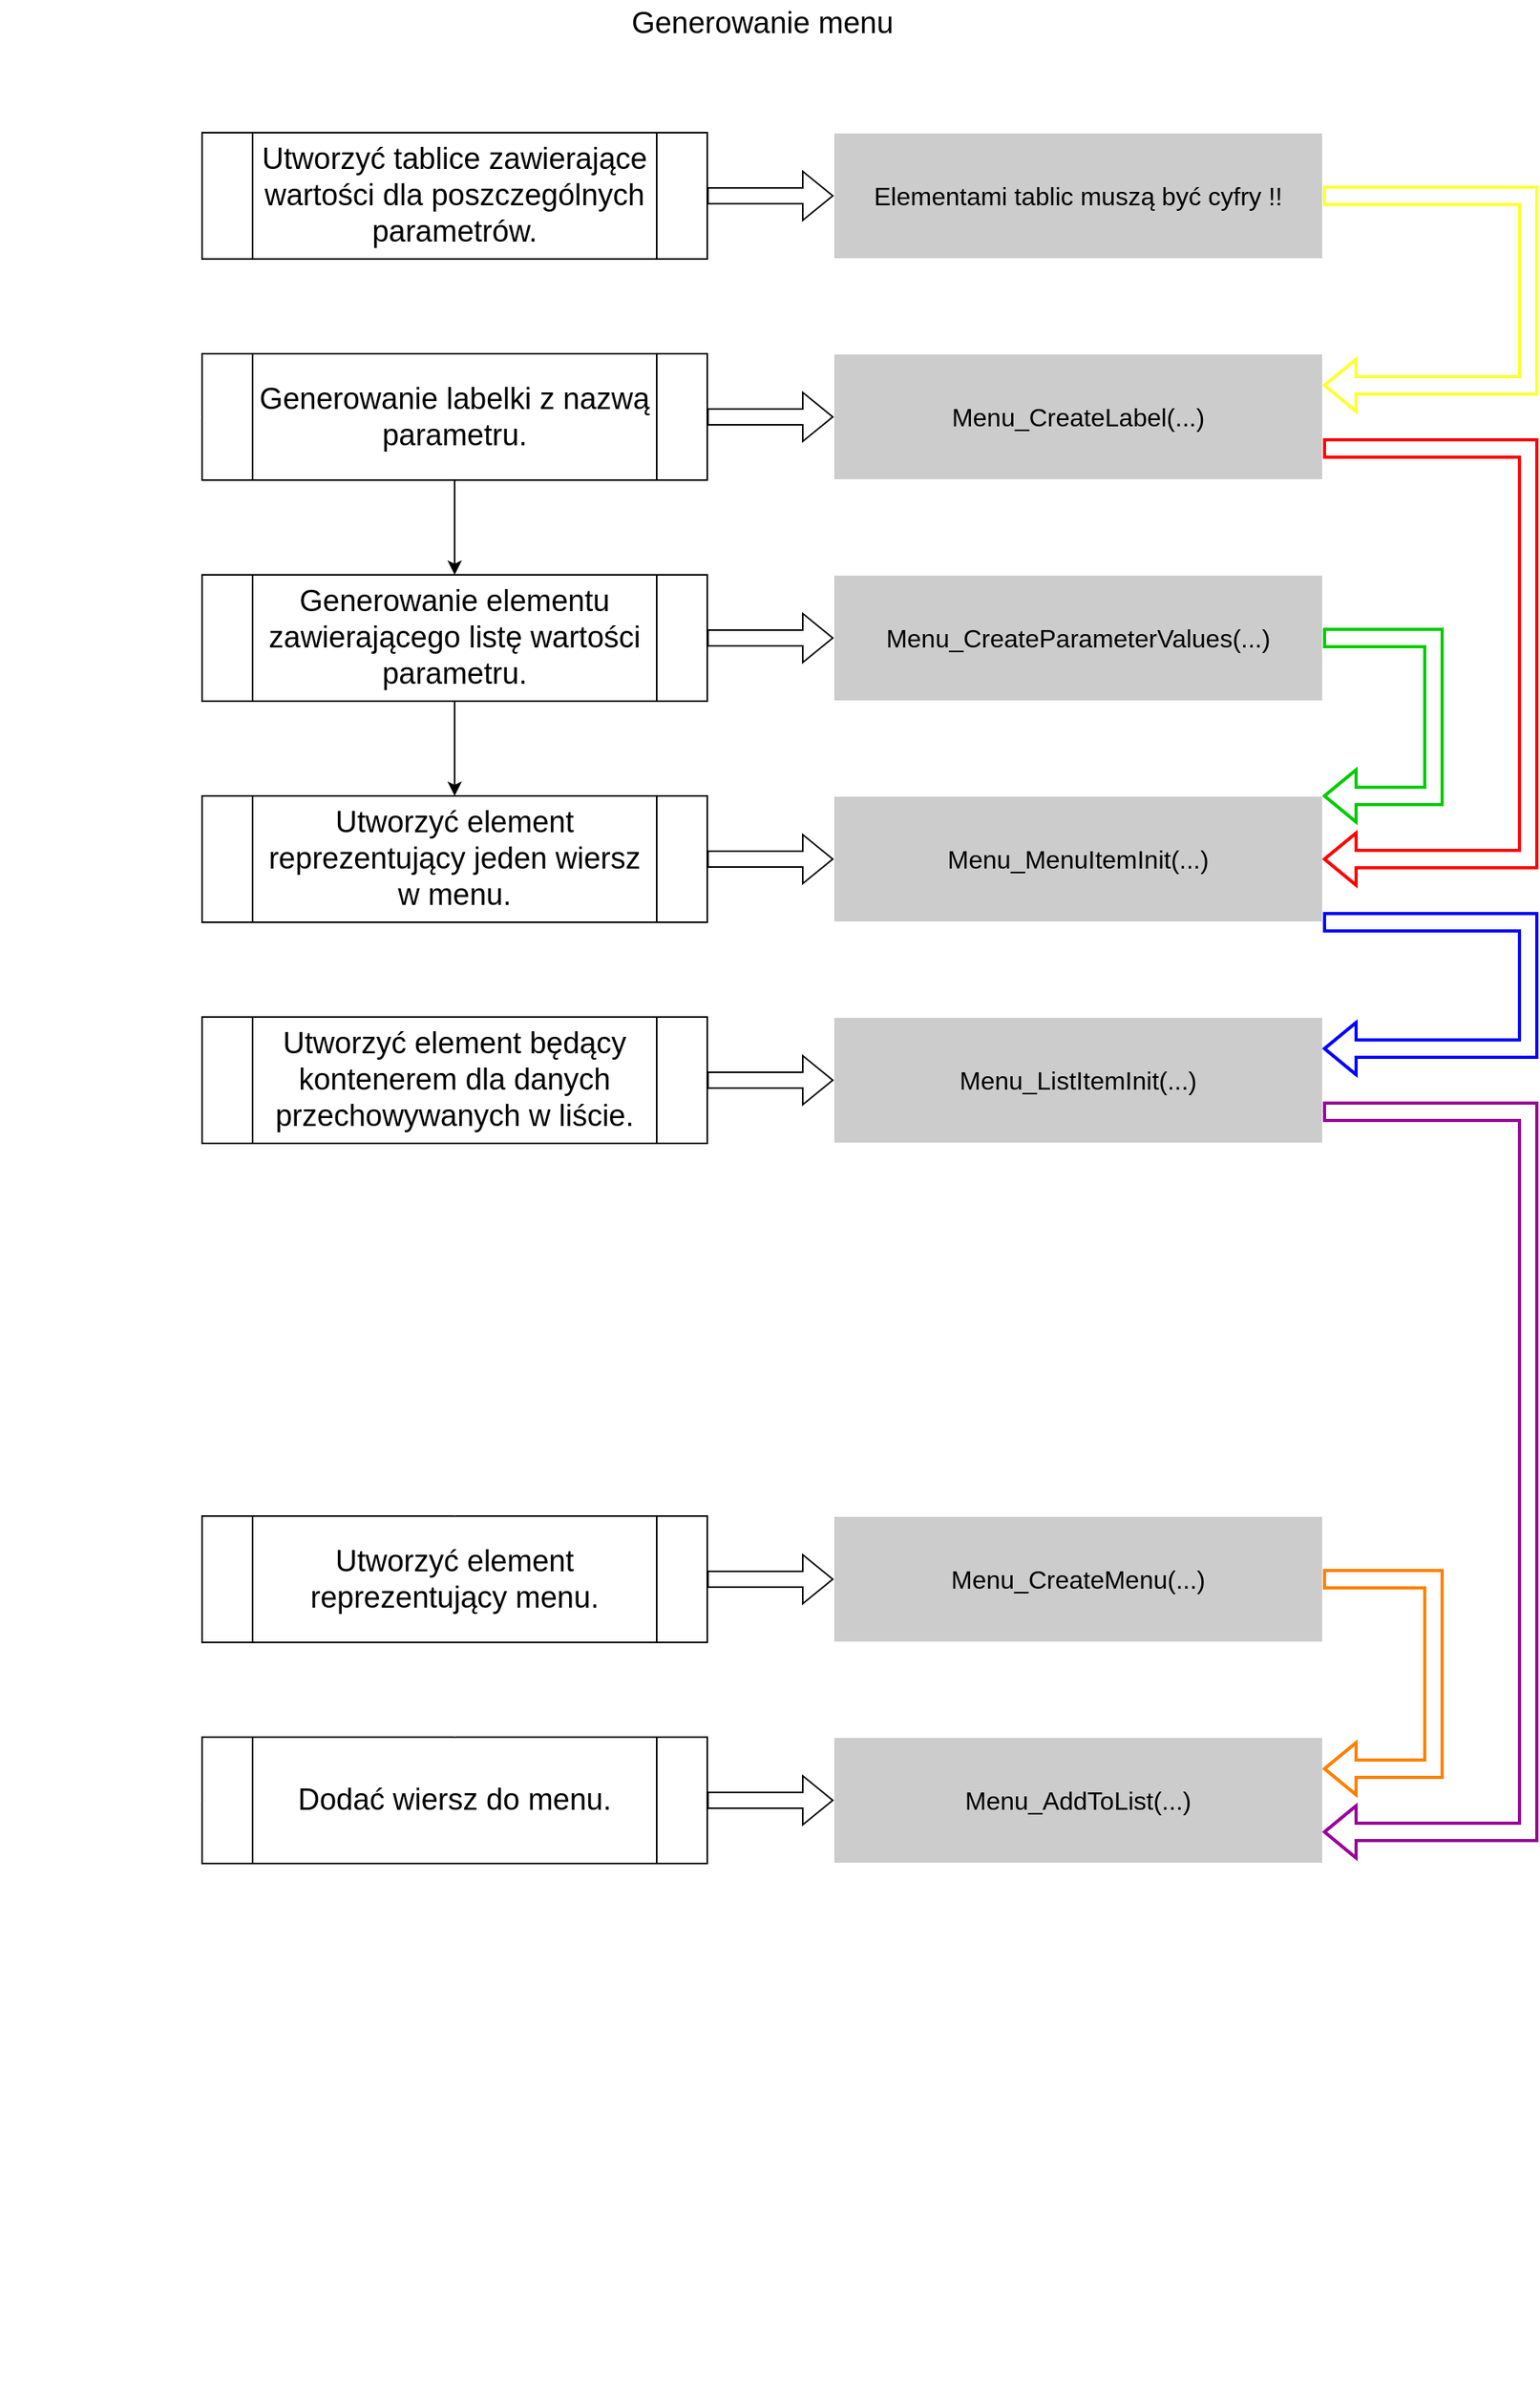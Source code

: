 <mxfile version="20.6.2" type="device"><diagram id="qEOmF7UShxrDqKL6r8-6" name="Strona-1"><mxGraphModel dx="2812" dy="1636" grid="1" gridSize="10" guides="1" tooltips="1" connect="1" arrows="1" fold="1" page="1" pageScale="1" pageWidth="1169" pageHeight="1654" math="0" shadow="0"><root><mxCell id="0"/><mxCell id="1" parent="0"/><mxCell id="T4wCU8t0NNzomqfFm0ht-1" value="Generowanie menu" style="text;html=1;strokeColor=none;fillColor=none;align=center;verticalAlign=middle;whiteSpace=wrap;rounded=0;fontSize=19;" vertex="1" parent="1"><mxGeometry x="445" y="10" width="200" height="30" as="geometry"/></mxCell><mxCell id="T4wCU8t0NNzomqfFm0ht-69" value="" style="edgeStyle=orthogonalEdgeStyle;rounded=0;orthogonalLoop=1;jettySize=auto;html=1;strokeColor=#FFFFFF;strokeWidth=1;fontSize=19;fontColor=#FFFFFF;" edge="1" parent="1" source="T4wCU8t0NNzomqfFm0ht-3" target="T4wCU8t0NNzomqfFm0ht-9"><mxGeometry relative="1" as="geometry"/></mxCell><mxCell id="T4wCU8t0NNzomqfFm0ht-3" value="Utworzyć tablice zawierające wartości dla poszczególnych parametrów." style="shape=process;whiteSpace=wrap;html=1;backgroundOutline=1;fontSize=19;" vertex="1" parent="1"><mxGeometry x="190" y="94" width="320" height="80" as="geometry"/></mxCell><mxCell id="T4wCU8t0NNzomqfFm0ht-5" value="Elementami tablic muszą być cyfry !!" style="rounded=0;whiteSpace=wrap;html=1;strokeColor=#FFFFFF;fontSize=16;fillColor=#CCCCCC;fontColor=#000000;" vertex="1" parent="1"><mxGeometry x="590" y="94" width="310" height="80" as="geometry"/></mxCell><mxCell id="T4wCU8t0NNzomqfFm0ht-6" value="" style="shape=flexArrow;endArrow=classic;html=1;rounded=0;fontSize=16;fontColor=#000000;exitX=1;exitY=0.5;exitDx=0;exitDy=0;entryX=0;entryY=0.5;entryDx=0;entryDy=0;" edge="1" parent="1" source="T4wCU8t0NNzomqfFm0ht-3" target="T4wCU8t0NNzomqfFm0ht-5"><mxGeometry width="50" height="50" relative="1" as="geometry"><mxPoint x="530" y="184" as="sourcePoint"/><mxPoint x="580" y="134" as="targetPoint"/></mxGeometry></mxCell><mxCell id="T4wCU8t0NNzomqfFm0ht-16" value="" style="edgeStyle=orthogonalEdgeStyle;rounded=0;orthogonalLoop=1;jettySize=auto;html=1;fontSize=16;fontColor=#000000;" edge="1" parent="1" source="T4wCU8t0NNzomqfFm0ht-9" target="T4wCU8t0NNzomqfFm0ht-10"><mxGeometry relative="1" as="geometry"/></mxCell><mxCell id="T4wCU8t0NNzomqfFm0ht-9" value="Generowanie labelki z nazwą parametru." style="shape=process;whiteSpace=wrap;html=1;backgroundOutline=1;fontSize=19;" vertex="1" parent="1"><mxGeometry x="190" y="234" width="320" height="80" as="geometry"/></mxCell><mxCell id="T4wCU8t0NNzomqfFm0ht-26" value="" style="edgeStyle=orthogonalEdgeStyle;rounded=0;orthogonalLoop=1;jettySize=auto;html=1;fontSize=16;fontColor=#000000;" edge="1" parent="1" source="T4wCU8t0NNzomqfFm0ht-10" target="T4wCU8t0NNzomqfFm0ht-23"><mxGeometry relative="1" as="geometry"/></mxCell><mxCell id="T4wCU8t0NNzomqfFm0ht-10" value="Generowanie elementu zawierającego listę wartości parametru." style="shape=process;whiteSpace=wrap;html=1;backgroundOutline=1;fontSize=19;" vertex="1" parent="1"><mxGeometry x="190" y="374" width="320" height="80" as="geometry"/></mxCell><mxCell id="T4wCU8t0NNzomqfFm0ht-11" value="Menu_CreateLabel(...)" style="rounded=0;whiteSpace=wrap;html=1;strokeColor=#FFFFFF;fontSize=16;fillColor=#CCCCCC;fontColor=#000000;" vertex="1" parent="1"><mxGeometry x="590" y="234" width="310" height="80" as="geometry"/></mxCell><mxCell id="T4wCU8t0NNzomqfFm0ht-12" value="Menu_CreateParameterValues(...)" style="rounded=0;whiteSpace=wrap;html=1;strokeColor=#FFFFFF;fontSize=16;fillColor=#CCCCCC;fontColor=#000000;" vertex="1" parent="1"><mxGeometry x="590" y="374" width="310" height="80" as="geometry"/></mxCell><mxCell id="T4wCU8t0NNzomqfFm0ht-13" value="" style="shape=flexArrow;endArrow=classic;html=1;rounded=0;fontSize=16;fontColor=#000000;exitX=1;exitY=0.5;exitDx=0;exitDy=0;entryX=0;entryY=0.5;entryDx=0;entryDy=0;" edge="1" parent="1" source="T4wCU8t0NNzomqfFm0ht-9" target="T4wCU8t0NNzomqfFm0ht-11"><mxGeometry width="50" height="50" relative="1" as="geometry"><mxPoint x="514" y="224" as="sourcePoint"/><mxPoint x="594" y="224" as="targetPoint"/></mxGeometry></mxCell><mxCell id="T4wCU8t0NNzomqfFm0ht-14" value="" style="shape=flexArrow;endArrow=classic;html=1;rounded=0;fontSize=16;fontColor=#000000;exitX=1;exitY=0.5;exitDx=0;exitDy=0;entryX=0;entryY=0.5;entryDx=0;entryDy=0;" edge="1" parent="1" source="T4wCU8t0NNzomqfFm0ht-10" target="T4wCU8t0NNzomqfFm0ht-12"><mxGeometry width="50" height="50" relative="1" as="geometry"><mxPoint x="530" y="354" as="sourcePoint"/><mxPoint x="610" y="354" as="targetPoint"/></mxGeometry></mxCell><mxCell id="T4wCU8t0NNzomqfFm0ht-70" value="" style="edgeStyle=orthogonalEdgeStyle;rounded=0;orthogonalLoop=1;jettySize=auto;html=1;strokeColor=#FFFFFF;strokeWidth=1;fontSize=19;fontColor=#FFFFFF;" edge="1" parent="1" source="T4wCU8t0NNzomqfFm0ht-23" target="T4wCU8t0NNzomqfFm0ht-40"><mxGeometry relative="1" as="geometry"/></mxCell><mxCell id="T4wCU8t0NNzomqfFm0ht-23" value="Utworzyć element reprezentujący jeden wiersz w menu." style="shape=process;whiteSpace=wrap;html=1;backgroundOutline=1;fontSize=19;" vertex="1" parent="1"><mxGeometry x="190" y="514" width="320" height="80" as="geometry"/></mxCell><mxCell id="T4wCU8t0NNzomqfFm0ht-24" value="Menu_MenuItemInit(...)" style="rounded=0;whiteSpace=wrap;html=1;strokeColor=#FFFFFF;fontSize=16;fillColor=#CCCCCC;fontColor=#000000;" vertex="1" parent="1"><mxGeometry x="590" y="514" width="310" height="80" as="geometry"/></mxCell><mxCell id="T4wCU8t0NNzomqfFm0ht-25" value="" style="shape=flexArrow;endArrow=classic;html=1;rounded=0;fontSize=16;fontColor=#000000;exitX=1;exitY=0.5;exitDx=0;exitDy=0;entryX=0;entryY=0.5;entryDx=0;entryDy=0;" edge="1" parent="1" source="T4wCU8t0NNzomqfFm0ht-23" target="T4wCU8t0NNzomqfFm0ht-24"><mxGeometry width="50" height="50" relative="1" as="geometry"><mxPoint x="510" y="484" as="sourcePoint"/><mxPoint x="590" y="484" as="targetPoint"/></mxGeometry></mxCell><mxCell id="T4wCU8t0NNzomqfFm0ht-27" value="" style="shape=flexArrow;endArrow=classic;html=1;rounded=0;fontSize=16;fontColor=#000000;exitX=1;exitY=0.75;exitDx=0;exitDy=0;entryX=1;entryY=0.5;entryDx=0;entryDy=0;strokeColor=#FF0000;strokeWidth=2;" edge="1" parent="1" source="T4wCU8t0NNzomqfFm0ht-11" target="T4wCU8t0NNzomqfFm0ht-24"><mxGeometry width="50" height="50" relative="1" as="geometry"><mxPoint x="960" y="284" as="sourcePoint"/><mxPoint x="980" y="534" as="targetPoint"/><Array as="points"><mxPoint x="1030" y="294"/><mxPoint x="1030" y="554"/></Array></mxGeometry></mxCell><mxCell id="T4wCU8t0NNzomqfFm0ht-28" value="" style="shape=flexArrow;endArrow=classic;html=1;rounded=0;fontSize=16;fontColor=#000000;exitX=1;exitY=0.5;exitDx=0;exitDy=0;entryX=1;entryY=0;entryDx=0;entryDy=0;strokeColor=#00CC00;strokeWidth=2;" edge="1" parent="1" source="T4wCU8t0NNzomqfFm0ht-12" target="T4wCU8t0NNzomqfFm0ht-24"><mxGeometry width="50" height="50" relative="1" as="geometry"><mxPoint x="910" y="354" as="sourcePoint"/><mxPoint x="960" y="304" as="targetPoint"/><Array as="points"><mxPoint x="970" y="414"/><mxPoint x="970" y="514"/></Array></mxGeometry></mxCell><mxCell id="T4wCU8t0NNzomqfFm0ht-29" value="" style="shape=flexArrow;endArrow=classic;html=1;rounded=0;strokeColor=#FFFF33;fontSize=16;fontColor=#000000;exitX=1;exitY=0.5;exitDx=0;exitDy=0;entryX=1;entryY=0.25;entryDx=0;entryDy=0;strokeWidth=2;" edge="1" parent="1" source="T4wCU8t0NNzomqfFm0ht-5" target="T4wCU8t0NNzomqfFm0ht-11"><mxGeometry width="50" height="50" relative="1" as="geometry"><mxPoint x="980" y="184" as="sourcePoint"/><mxPoint x="1030" y="134" as="targetPoint"/><Array as="points"><mxPoint x="1030" y="134"/><mxPoint x="1030" y="254"/></Array></mxGeometry></mxCell><mxCell id="T4wCU8t0NNzomqfFm0ht-63" value="" style="edgeStyle=orthogonalEdgeStyle;rounded=0;orthogonalLoop=1;jettySize=auto;html=1;strokeColor=#FFFFFF;strokeWidth=1;fontSize=19;fontColor=#FFFFFF;" edge="1" parent="1" source="T4wCU8t0NNzomqfFm0ht-34" target="T4wCU8t0NNzomqfFm0ht-62"><mxGeometry relative="1" as="geometry"/></mxCell><mxCell id="T4wCU8t0NNzomqfFm0ht-34" value="Dodać wiersz do menu." style="shape=process;whiteSpace=wrap;html=1;backgroundOutline=1;fontSize=19;" vertex="1" parent="1"><mxGeometry x="190" y="1110" width="320" height="80" as="geometry"/></mxCell><mxCell id="T4wCU8t0NNzomqfFm0ht-38" value="Menu_AddToList(...)" style="rounded=0;whiteSpace=wrap;html=1;strokeColor=#FFFFFF;fontSize=16;fillColor=#CCCCCC;fontColor=#000000;" vertex="1" parent="1"><mxGeometry x="590" y="1110" width="310" height="80" as="geometry"/></mxCell><mxCell id="T4wCU8t0NNzomqfFm0ht-39" value="" style="shape=flexArrow;endArrow=classic;html=1;rounded=0;fontSize=16;fontColor=#000000;exitX=1;exitY=0.5;exitDx=0;exitDy=0;entryX=0;entryY=0.5;entryDx=0;entryDy=0;" edge="1" parent="1" source="T4wCU8t0NNzomqfFm0ht-34" target="T4wCU8t0NNzomqfFm0ht-38"><mxGeometry width="50" height="50" relative="1" as="geometry"><mxPoint x="520" y="1080" as="sourcePoint"/><mxPoint x="600" y="1080" as="targetPoint"/></mxGeometry></mxCell><mxCell id="T4wCU8t0NNzomqfFm0ht-56" value="" style="edgeStyle=orthogonalEdgeStyle;rounded=0;orthogonalLoop=1;jettySize=auto;html=1;strokeColor=#FFFFFF;strokeWidth=1;fontSize=19;fontColor=#FFFFFF;" edge="1" parent="1" source="T4wCU8t0NNzomqfFm0ht-40" target="T4wCU8t0NNzomqfFm0ht-54"><mxGeometry relative="1" as="geometry"/></mxCell><mxCell id="T4wCU8t0NNzomqfFm0ht-40" value="Utworzyć element będący kontenerem dla danych przechowywanych w liście." style="shape=process;whiteSpace=wrap;html=1;backgroundOutline=1;fontSize=19;" vertex="1" parent="1"><mxGeometry x="190" y="654" width="320" height="80" as="geometry"/></mxCell><mxCell id="T4wCU8t0NNzomqfFm0ht-42" value="Menu_ListItemInit(...)" style="rounded=0;whiteSpace=wrap;html=1;strokeColor=#FFFFFF;fontSize=16;fillColor=#CCCCCC;fontColor=#000000;" vertex="1" parent="1"><mxGeometry x="590" y="654" width="310" height="80" as="geometry"/></mxCell><mxCell id="T4wCU8t0NNzomqfFm0ht-43" value="" style="shape=flexArrow;endArrow=classic;html=1;rounded=0;strokeColor=#0000FF;strokeWidth=2;fontSize=19;fontColor=#FFFFFF;exitX=1;exitY=1;exitDx=0;exitDy=0;entryX=1;entryY=0.25;entryDx=0;entryDy=0;" edge="1" parent="1" source="T4wCU8t0NNzomqfFm0ht-24" target="T4wCU8t0NNzomqfFm0ht-42"><mxGeometry width="50" height="50" relative="1" as="geometry"><mxPoint x="980" y="750" as="sourcePoint"/><mxPoint x="1030" y="700" as="targetPoint"/><Array as="points"><mxPoint x="1030" y="594"/><mxPoint x="1030" y="674"/></Array></mxGeometry></mxCell><mxCell id="T4wCU8t0NNzomqfFm0ht-44" value="" style="shape=flexArrow;endArrow=classic;html=1;rounded=0;fontSize=16;fontColor=#000000;exitX=1;exitY=0.5;exitDx=0;exitDy=0;entryX=0;entryY=0.5;entryDx=0;entryDy=0;" edge="1" parent="1" source="T4wCU8t0NNzomqfFm0ht-40" target="T4wCU8t0NNzomqfFm0ht-42"><mxGeometry width="50" height="50" relative="1" as="geometry"><mxPoint x="520" y="627" as="sourcePoint"/><mxPoint x="600" y="627" as="targetPoint"/></mxGeometry></mxCell><mxCell id="T4wCU8t0NNzomqfFm0ht-46" value="" style="shape=flexArrow;endArrow=classic;html=1;rounded=0;strokeColor=#990099;strokeWidth=2;fontSize=19;fontColor=#FFFFFF;exitX=1;exitY=0.75;exitDx=0;exitDy=0;entryX=1;entryY=0.75;entryDx=0;entryDy=0;" edge="1" parent="1" source="T4wCU8t0NNzomqfFm0ht-42" target="T4wCU8t0NNzomqfFm0ht-38"><mxGeometry width="50" height="50" relative="1" as="geometry"><mxPoint x="960" y="810" as="sourcePoint"/><mxPoint x="1010" y="760" as="targetPoint"/><Array as="points"><mxPoint x="1030" y="714"/><mxPoint x="1030" y="1170"/></Array></mxGeometry></mxCell><mxCell id="T4wCU8t0NNzomqfFm0ht-61" value="" style="edgeStyle=orthogonalEdgeStyle;rounded=0;orthogonalLoop=1;jettySize=auto;html=1;strokeColor=#FFFFFF;strokeWidth=1;fontSize=19;fontColor=#FFFFFF;" edge="1" parent="1" source="T4wCU8t0NNzomqfFm0ht-50" target="T4wCU8t0NNzomqfFm0ht-34"><mxGeometry relative="1" as="geometry"/></mxCell><mxCell id="T4wCU8t0NNzomqfFm0ht-50" value="Utworzyć element reprezentujący menu." style="shape=process;whiteSpace=wrap;html=1;backgroundOutline=1;fontSize=19;" vertex="1" parent="1"><mxGeometry x="190" y="970" width="320" height="80" as="geometry"/></mxCell><mxCell id="T4wCU8t0NNzomqfFm0ht-51" value="Menu_CreateMenu(...)" style="rounded=0;whiteSpace=wrap;html=1;strokeColor=#FFFFFF;fontSize=16;fillColor=#CCCCCC;fontColor=#000000;" vertex="1" parent="1"><mxGeometry x="590" y="970" width="310" height="80" as="geometry"/></mxCell><mxCell id="T4wCU8t0NNzomqfFm0ht-52" value="" style="shape=flexArrow;endArrow=classic;html=1;rounded=0;fontSize=16;fontColor=#000000;exitX=1;exitY=0.5;exitDx=0;exitDy=0;entryX=0;entryY=0.5;entryDx=0;entryDy=0;" edge="1" parent="1" source="T4wCU8t0NNzomqfFm0ht-50" target="T4wCU8t0NNzomqfFm0ht-51"><mxGeometry width="50" height="50" relative="1" as="geometry"><mxPoint x="520" y="940" as="sourcePoint"/><mxPoint x="600" y="940" as="targetPoint"/></mxGeometry></mxCell><mxCell id="T4wCU8t0NNzomqfFm0ht-53" value="" style="shape=flexArrow;endArrow=classic;html=1;rounded=0;strokeColor=#FF8000;strokeWidth=2;fontSize=19;fontColor=#FFFFFF;exitX=1;exitY=0.5;exitDx=0;exitDy=0;entryX=1;entryY=0.25;entryDx=0;entryDy=0;" edge="1" parent="1" source="T4wCU8t0NNzomqfFm0ht-51" target="T4wCU8t0NNzomqfFm0ht-38"><mxGeometry width="50" height="50" relative="1" as="geometry"><mxPoint x="670" y="1056" as="sourcePoint"/><mxPoint x="720" y="1006" as="targetPoint"/><Array as="points"><mxPoint x="970" y="1010"/><mxPoint x="970" y="1130"/></Array></mxGeometry></mxCell><mxCell id="T4wCU8t0NNzomqfFm0ht-55" value="" style="edgeStyle=orthogonalEdgeStyle;rounded=0;orthogonalLoop=1;jettySize=auto;html=1;strokeColor=#FFFFFF;strokeWidth=1;fontSize=19;fontColor=#FFFFFF;" edge="1" parent="1" source="T4wCU8t0NNzomqfFm0ht-54" target="T4wCU8t0NNzomqfFm0ht-50"><mxGeometry relative="1" as="geometry"/></mxCell><mxCell id="T4wCU8t0NNzomqfFm0ht-57" style="edgeStyle=orthogonalEdgeStyle;rounded=0;orthogonalLoop=1;jettySize=auto;html=1;exitX=0;exitY=0.5;exitDx=0;exitDy=0;entryX=0;entryY=0.5;entryDx=0;entryDy=0;strokeColor=#FFFFFF;strokeWidth=1;fontSize=19;fontColor=#FFFFFF;" edge="1" parent="1" source="T4wCU8t0NNzomqfFm0ht-54" target="T4wCU8t0NNzomqfFm0ht-34"><mxGeometry relative="1" as="geometry"><Array as="points"><mxPoint x="120" y="855"/><mxPoint x="120" y="1150"/></Array></mxGeometry></mxCell><mxCell id="T4wCU8t0NNzomqfFm0ht-54" value="Czy menu &lt;br&gt;istnieje ?" style="rhombus;whiteSpace=wrap;html=1;strokeColor=#FFFFFF;fontSize=19;fontColor=#FFFFFF;fillColor=none;" vertex="1" parent="1"><mxGeometry x="260" y="790" width="180" height="130" as="geometry"/></mxCell><mxCell id="T4wCU8t0NNzomqfFm0ht-58" value="nie" style="text;html=1;strokeColor=none;fillColor=none;align=center;verticalAlign=middle;whiteSpace=wrap;rounded=0;fontSize=19;fontColor=#FFFFFF;" vertex="1" parent="1"><mxGeometry x="350" y="930" width="60" height="30" as="geometry"/></mxCell><mxCell id="T4wCU8t0NNzomqfFm0ht-59" value="tak" style="text;html=1;strokeColor=none;fillColor=none;align=center;verticalAlign=middle;whiteSpace=wrap;rounded=0;fontSize=19;fontColor=#FFFFFF;" vertex="1" parent="1"><mxGeometry x="170" y="827" width="60" height="30" as="geometry"/></mxCell><mxCell id="T4wCU8t0NNzomqfFm0ht-64" style="edgeStyle=orthogonalEdgeStyle;rounded=0;orthogonalLoop=1;jettySize=auto;html=1;exitX=0;exitY=0.5;exitDx=0;exitDy=0;entryX=0;entryY=0.5;entryDx=0;entryDy=0;strokeColor=#FFFFFF;strokeWidth=1;fontSize=19;fontColor=#FFFFFF;" edge="1" parent="1" source="T4wCU8t0NNzomqfFm0ht-62" target="T4wCU8t0NNzomqfFm0ht-9"><mxGeometry relative="1" as="geometry"><Array as="points"><mxPoint x="70" y="1325"/><mxPoint x="70" y="274"/></Array></mxGeometry></mxCell><mxCell id="T4wCU8t0NNzomqfFm0ht-67" value="" style="edgeStyle=orthogonalEdgeStyle;rounded=0;orthogonalLoop=1;jettySize=auto;html=1;strokeColor=#FFFFFF;strokeWidth=1;fontSize=19;fontColor=#FFFFFF;" edge="1" parent="1" source="T4wCU8t0NNzomqfFm0ht-62" target="T4wCU8t0NNzomqfFm0ht-66"><mxGeometry relative="1" as="geometry"/></mxCell><mxCell id="T4wCU8t0NNzomqfFm0ht-62" value="Czy wszystkie &lt;br&gt;elementy zostały utworzone&amp;nbsp;?" style="rhombus;whiteSpace=wrap;html=1;strokeColor=#FFFFFF;fontSize=19;fontColor=#FFFFFF;fillColor=none;" vertex="1" parent="1"><mxGeometry x="245" y="1250" width="210" height="150" as="geometry"/></mxCell><mxCell id="T4wCU8t0NNzomqfFm0ht-65" value="nie" style="text;html=1;strokeColor=none;fillColor=none;align=center;verticalAlign=middle;whiteSpace=wrap;rounded=0;fontSize=19;fontColor=#FFFFFF;" vertex="1" parent="1"><mxGeometry x="170" y="1290" width="60" height="30" as="geometry"/></mxCell><mxCell id="T4wCU8t0NNzomqfFm0ht-66" value="KONIEC" style="strokeWidth=1;html=1;shape=mxgraph.flowchart.terminator;whiteSpace=wrap;strokeColor=#FFFFFF;fontSize=19;fontColor=#FFFFFF;fillColor=none;" vertex="1" parent="1"><mxGeometry x="300" y="1460" width="100" height="60" as="geometry"/></mxCell><mxCell id="T4wCU8t0NNzomqfFm0ht-68" value="tak" style="text;html=1;strokeColor=none;fillColor=none;align=center;verticalAlign=middle;whiteSpace=wrap;rounded=0;fontSize=19;fontColor=#FFFFFF;" vertex="1" parent="1"><mxGeometry x="350" y="1410" width="60" height="30" as="geometry"/></mxCell></root></mxGraphModel></diagram></mxfile>